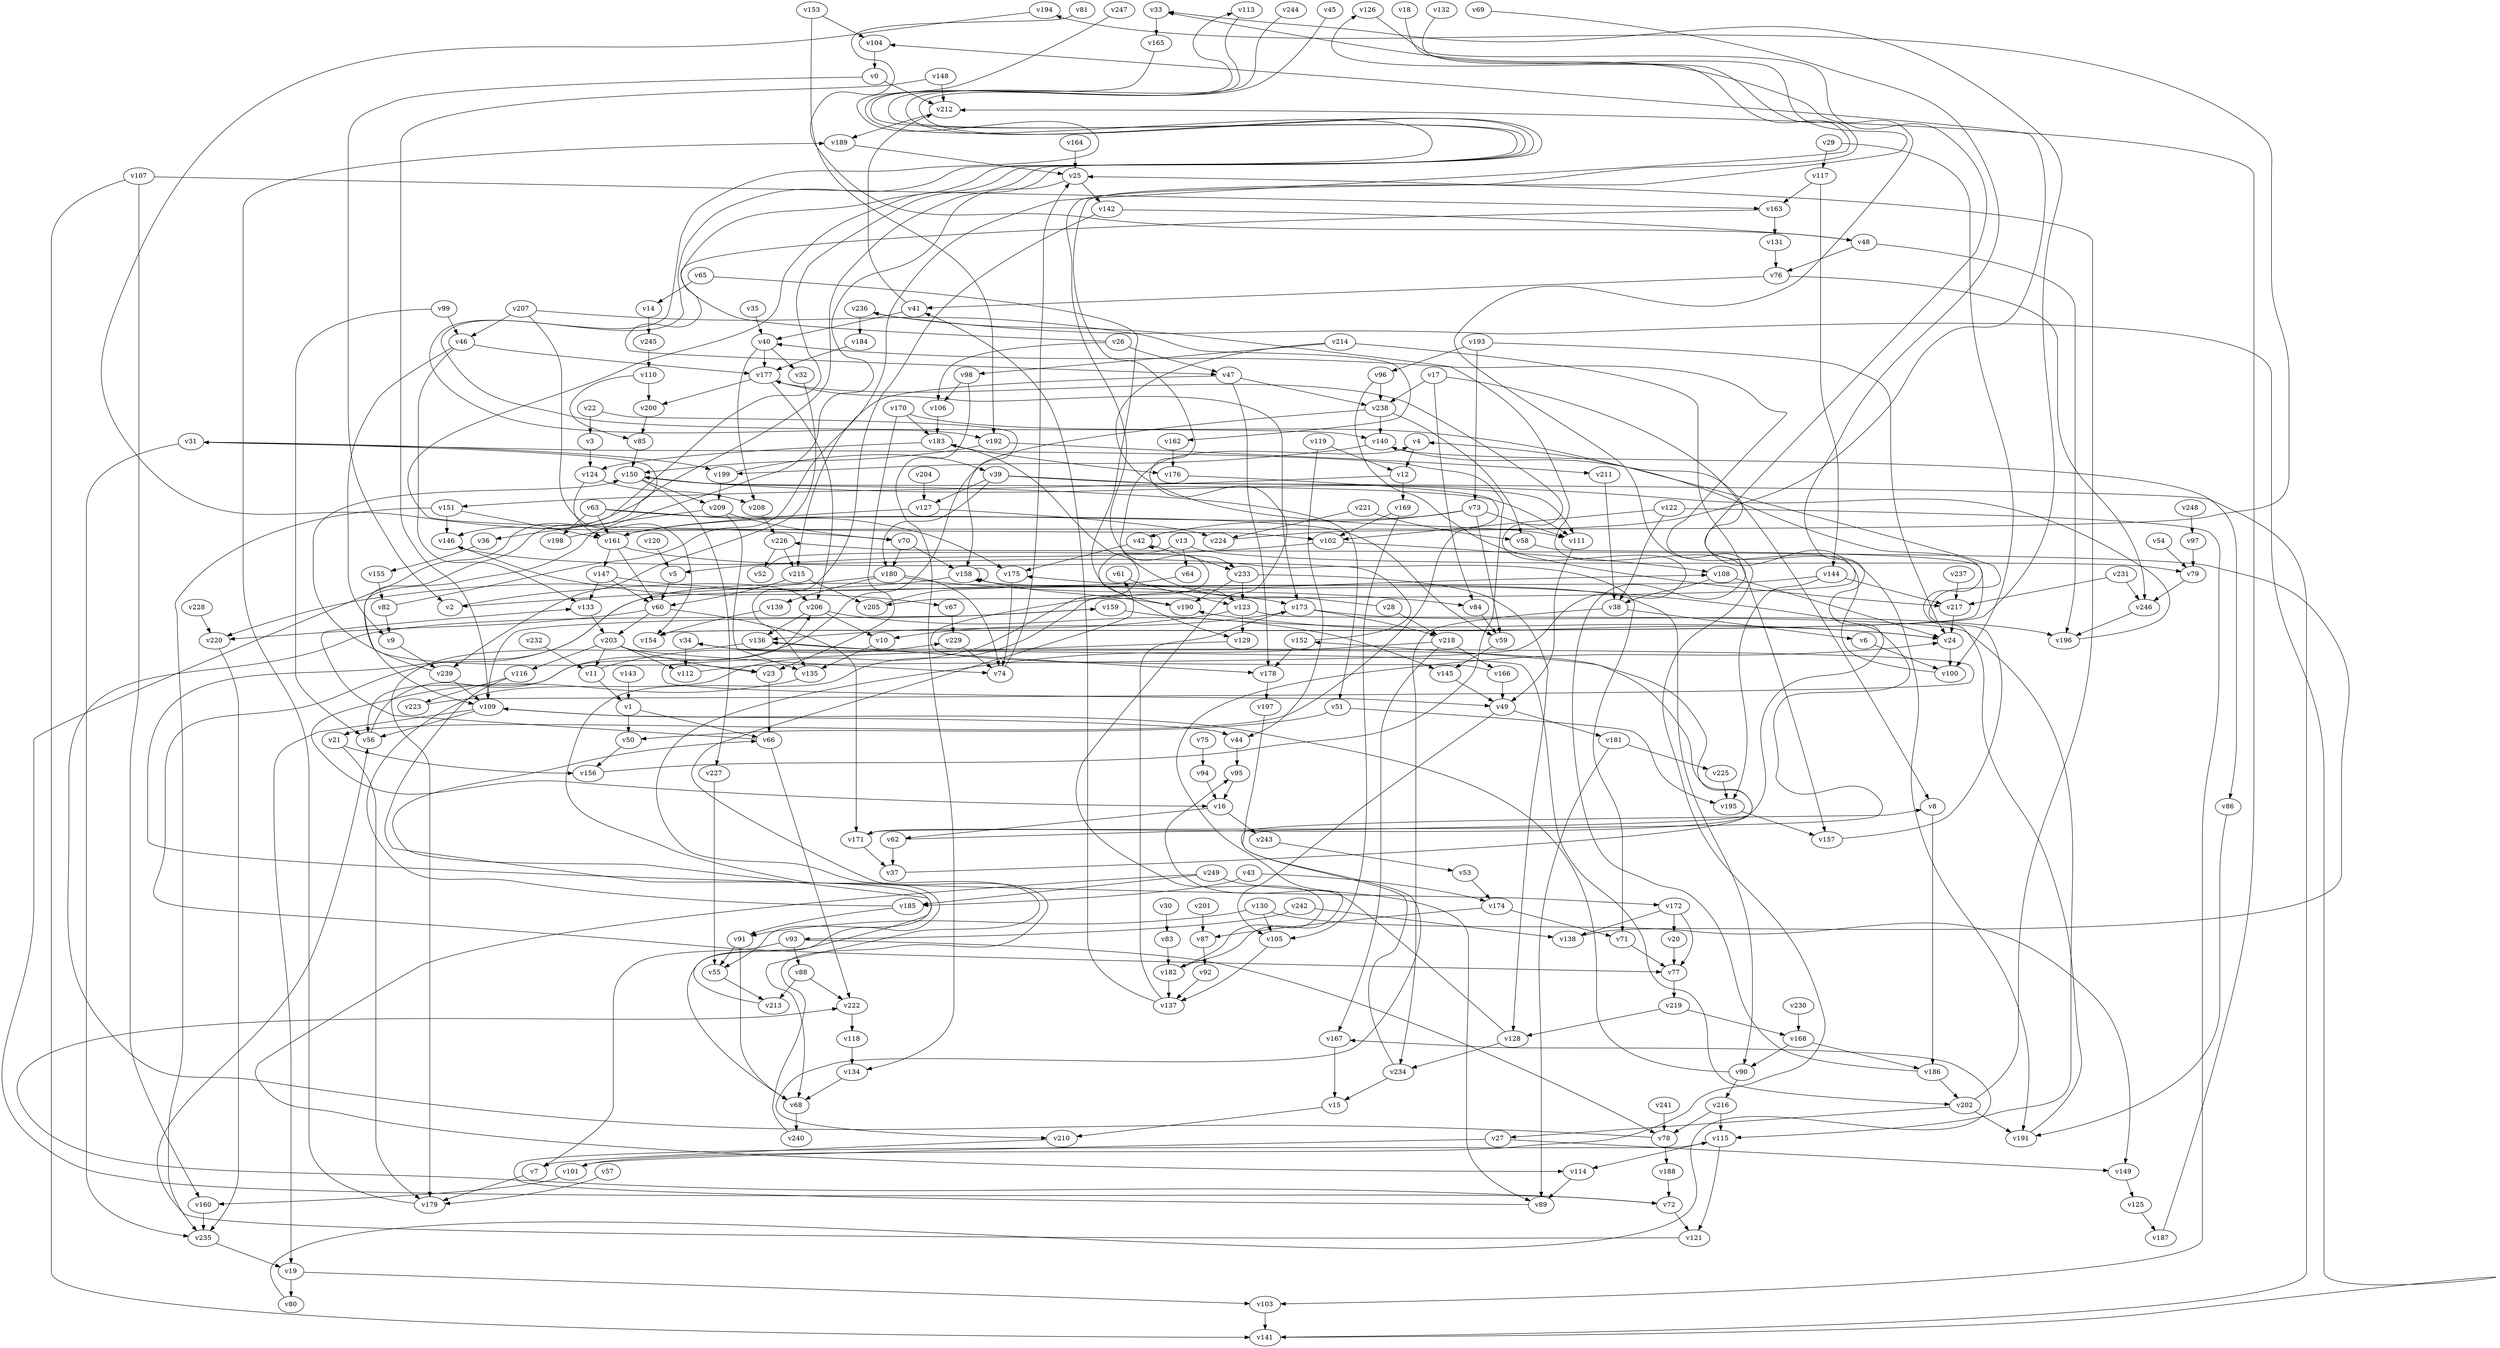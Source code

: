 // Benchmark game 369 - 250 vertices
// time_bound: 109
// targets: v97
digraph G {
    v0 [name="v0", player=1];
    v1 [name="v1", player=0];
    v2 [name="v2", player=0];
    v3 [name="v3", player=1];
    v4 [name="v4", player=1];
    v5 [name="v5", player=1];
    v6 [name="v6", player=0];
    v7 [name="v7", player=0];
    v8 [name="v8", player=0];
    v9 [name="v9", player=1];
    v10 [name="v10", player=1];
    v11 [name="v11", player=1];
    v12 [name="v12", player=0];
    v13 [name="v13", player=1];
    v14 [name="v14", player=1];
    v15 [name="v15", player=1];
    v16 [name="v16", player=1];
    v17 [name="v17", player=1];
    v18 [name="v18", player=0];
    v19 [name="v19", player=1];
    v20 [name="v20", player=0];
    v21 [name="v21", player=0];
    v22 [name="v22", player=0];
    v23 [name="v23", player=0];
    v24 [name="v24", player=0];
    v25 [name="v25", player=1];
    v26 [name="v26", player=1];
    v27 [name="v27", player=0];
    v28 [name="v28", player=0];
    v29 [name="v29", player=0];
    v30 [name="v30", player=1];
    v31 [name="v31", player=0];
    v32 [name="v32", player=0];
    v33 [name="v33", player=1];
    v34 [name="v34", player=0];
    v35 [name="v35", player=1];
    v36 [name="v36", player=1];
    v37 [name="v37", player=1];
    v38 [name="v38", player=0];
    v39 [name="v39", player=1];
    v40 [name="v40", player=0];
    v41 [name="v41", player=1];
    v42 [name="v42", player=1];
    v43 [name="v43", player=1];
    v44 [name="v44", player=0];
    v45 [name="v45", player=0];
    v46 [name="v46", player=0];
    v47 [name="v47", player=1];
    v48 [name="v48", player=1];
    v49 [name="v49", player=0];
    v50 [name="v50", player=0];
    v51 [name="v51", player=0];
    v52 [name="v52", player=1];
    v53 [name="v53", player=1];
    v54 [name="v54", player=1];
    v55 [name="v55", player=1];
    v56 [name="v56", player=0];
    v57 [name="v57", player=0];
    v58 [name="v58", player=1];
    v59 [name="v59", player=0];
    v60 [name="v60", player=0];
    v61 [name="v61", player=1];
    v62 [name="v62", player=1];
    v63 [name="v63", player=0];
    v64 [name="v64", player=1];
    v65 [name="v65", player=1];
    v66 [name="v66", player=1];
    v67 [name="v67", player=0];
    v68 [name="v68", player=1];
    v69 [name="v69", player=0];
    v70 [name="v70", player=1];
    v71 [name="v71", player=0];
    v72 [name="v72", player=0];
    v73 [name="v73", player=0];
    v74 [name="v74", player=1];
    v75 [name="v75", player=0];
    v76 [name="v76", player=1];
    v77 [name="v77", player=0];
    v78 [name="v78", player=0];
    v79 [name="v79", player=1];
    v80 [name="v80", player=0];
    v81 [name="v81", player=0];
    v82 [name="v82", player=0];
    v83 [name="v83", player=0];
    v84 [name="v84", player=0];
    v85 [name="v85", player=0];
    v86 [name="v86", player=1];
    v87 [name="v87", player=0];
    v88 [name="v88", player=0];
    v89 [name="v89", player=1];
    v90 [name="v90", player=0];
    v91 [name="v91", player=1];
    v92 [name="v92", player=0];
    v93 [name="v93", player=1];
    v94 [name="v94", player=0];
    v95 [name="v95", player=0];
    v96 [name="v96", player=1];
    v97 [name="v97", player=1, target=1];
    v98 [name="v98", player=1];
    v99 [name="v99", player=0];
    v100 [name="v100", player=0];
    v101 [name="v101", player=1];
    v102 [name="v102", player=0];
    v103 [name="v103", player=0];
    v104 [name="v104", player=1];
    v105 [name="v105", player=0];
    v106 [name="v106", player=1];
    v107 [name="v107", player=1];
    v108 [name="v108", player=1];
    v109 [name="v109", player=1];
    v110 [name="v110", player=0];
    v111 [name="v111", player=1];
    v112 [name="v112", player=0];
    v113 [name="v113", player=1];
    v114 [name="v114", player=1];
    v115 [name="v115", player=1];
    v116 [name="v116", player=0];
    v117 [name="v117", player=0];
    v118 [name="v118", player=1];
    v119 [name="v119", player=1];
    v120 [name="v120", player=0];
    v121 [name="v121", player=1];
    v122 [name="v122", player=1];
    v123 [name="v123", player=1];
    v124 [name="v124", player=0];
    v125 [name="v125", player=0];
    v126 [name="v126", player=1];
    v127 [name="v127", player=1];
    v128 [name="v128", player=1];
    v129 [name="v129", player=1];
    v130 [name="v130", player=1];
    v131 [name="v131", player=1];
    v132 [name="v132", player=1];
    v133 [name="v133", player=1];
    v134 [name="v134", player=0];
    v135 [name="v135", player=0];
    v136 [name="v136", player=1];
    v137 [name="v137", player=1];
    v138 [name="v138", player=0];
    v139 [name="v139", player=0];
    v140 [name="v140", player=1];
    v141 [name="v141", player=1];
    v142 [name="v142", player=1];
    v143 [name="v143", player=0];
    v144 [name="v144", player=1];
    v145 [name="v145", player=0];
    v146 [name="v146", player=0];
    v147 [name="v147", player=0];
    v148 [name="v148", player=0];
    v149 [name="v149", player=0];
    v150 [name="v150", player=0];
    v151 [name="v151", player=0];
    v152 [name="v152", player=0];
    v153 [name="v153", player=1];
    v154 [name="v154", player=1];
    v155 [name="v155", player=1];
    v156 [name="v156", player=1];
    v157 [name="v157", player=0];
    v158 [name="v158", player=0];
    v159 [name="v159", player=0];
    v160 [name="v160", player=0];
    v161 [name="v161", player=1];
    v162 [name="v162", player=1];
    v163 [name="v163", player=1];
    v164 [name="v164", player=1];
    v165 [name="v165", player=1];
    v166 [name="v166", player=1];
    v167 [name="v167", player=0];
    v168 [name="v168", player=1];
    v169 [name="v169", player=0];
    v170 [name="v170", player=0];
    v171 [name="v171", player=1];
    v172 [name="v172", player=1];
    v173 [name="v173", player=0];
    v174 [name="v174", player=1];
    v175 [name="v175", player=0];
    v176 [name="v176", player=1];
    v177 [name="v177", player=0];
    v178 [name="v178", player=1];
    v179 [name="v179", player=1];
    v180 [name="v180", player=1];
    v181 [name="v181", player=1];
    v182 [name="v182", player=1];
    v183 [name="v183", player=1];
    v184 [name="v184", player=1];
    v185 [name="v185", player=0];
    v186 [name="v186", player=1];
    v187 [name="v187", player=1];
    v188 [name="v188", player=1];
    v189 [name="v189", player=1];
    v190 [name="v190", player=0];
    v191 [name="v191", player=0];
    v192 [name="v192", player=0];
    v193 [name="v193", player=0];
    v194 [name="v194", player=1];
    v195 [name="v195", player=1];
    v196 [name="v196", player=1];
    v197 [name="v197", player=1];
    v198 [name="v198", player=1];
    v199 [name="v199", player=0];
    v200 [name="v200", player=1];
    v201 [name="v201", player=0];
    v202 [name="v202", player=0];
    v203 [name="v203", player=1];
    v204 [name="v204", player=0];
    v205 [name="v205", player=1];
    v206 [name="v206", player=0];
    v207 [name="v207", player=1];
    v208 [name="v208", player=1];
    v209 [name="v209", player=1];
    v210 [name="v210", player=0];
    v211 [name="v211", player=1];
    v212 [name="v212", player=1];
    v213 [name="v213", player=0];
    v214 [name="v214", player=0];
    v215 [name="v215", player=1];
    v216 [name="v216", player=1];
    v217 [name="v217", player=0];
    v218 [name="v218", player=0];
    v219 [name="v219", player=0];
    v220 [name="v220", player=1];
    v221 [name="v221", player=0];
    v222 [name="v222", player=0];
    v223 [name="v223", player=0];
    v224 [name="v224", player=1];
    v225 [name="v225", player=0];
    v226 [name="v226", player=1];
    v227 [name="v227", player=1];
    v228 [name="v228", player=1];
    v229 [name="v229", player=0];
    v230 [name="v230", player=0];
    v231 [name="v231", player=1];
    v232 [name="v232", player=0];
    v233 [name="v233", player=1];
    v234 [name="v234", player=1];
    v235 [name="v235", player=1];
    v236 [name="v236", player=0];
    v237 [name="v237", player=0];
    v238 [name="v238", player=0];
    v239 [name="v239", player=1];
    v240 [name="v240", player=1];
    v241 [name="v241", player=0];
    v242 [name="v242", player=0];
    v243 [name="v243", player=1];
    v244 [name="v244", player=0];
    v245 [name="v245", player=0];
    v246 [name="v246", player=0];
    v247 [name="v247", player=0];
    v248 [name="v248", player=1];
    v249 [name="v249", player=0];

    v0 -> v212;
    v1 -> v50;
    v2 -> v206 [constraint="t mod 3 == 1"];
    v3 -> v124;
    v4 -> v12;
    v5 -> v60;
    v6 -> v100;
    v7 -> v179;
    v8 -> v186;
    v9 -> v239;
    v10 -> v135;
    v11 -> v229 [constraint="t >= 1"];
    v12 -> v151 [constraint="t < 5"];
    v13 -> v79;
    v14 -> v245;
    v15 -> v210;
    v16 -> v243;
    v17 -> v8;
    v18 -> v68 [constraint="t >= 4"];
    v19 -> v80;
    v20 -> v77;
    v21 -> v179;
    v22 -> v56 [constraint="t < 13"];
    v23 -> v66;
    v24 -> v190 [constraint="t mod 2 == 1"];
    v25 -> v109 [constraint="t < 6"];
    v26 -> v113 [constraint="t < 7"];
    v27 -> v149;
    v28 -> v4 [constraint="t mod 3 == 0"];
    v29 -> v100;
    v30 -> v83;
    v31 -> v23 [constraint="t >= 4"];
    v32 -> v239 [constraint="t >= 2"];
    v33 -> v165;
    v34 -> v202 [constraint="t >= 3"];
    v35 -> v40;
    v36 -> v155;
    v37 -> v152 [constraint="t >= 5"];
    v38 -> v234;
    v39 -> v180;
    v40 -> v208;
    v41 -> v40;
    v42 -> v233;
    v43 -> v185;
    v44 -> v95;
    v45 -> v72 [constraint="t mod 3 == 0"];
    v46 -> v177;
    v47 -> v215;
    v48 -> v76;
    v49 -> v105;
    v50 -> v156;
    v51 -> v195;
    v52 -> v233 [constraint="t >= 2"];
    v53 -> v174;
    v54 -> v79;
    v55 -> v213;
    v56 -> v206 [constraint="t < 9"];
    v57 -> v179;
    v58 -> v154 [constraint="t < 15"];
    v59 -> v145;
    v60 -> v203;
    v61 -> v123;
    v62 -> v34 [constraint="t >= 3"];
    v63 -> v175;
    v64 -> v77 [constraint="t < 15"];
    v65 -> v14;
    v66 -> v133 [constraint="t >= 4"];
    v67 -> v229;
    v68 -> v240;
    v69 -> v191 [constraint="t mod 3 == 2"];
    v70 -> v180;
    v71 -> v77;
    v72 -> v222 [constraint="t mod 5 == 0"];
    v73 -> v111;
    v74 -> v25;
    v75 -> v94;
    v76 -> v246;
    v77 -> v219;
    v78 -> v159 [constraint="t >= 4"];
    v79 -> v246;
    v80 -> v167 [constraint="t >= 3"];
    v81 -> v48 [constraint="t < 7"];
    v82 -> v126 [constraint="t >= 5"];
    v83 -> v182;
    v84 -> v59;
    v85 -> v150;
    v86 -> v191;
    v87 -> v92;
    v88 -> v222;
    v89 -> v115 [constraint="t mod 3 == 0"];
    v90 -> v109;
    v91 -> v68;
    v92 -> v137;
    v93 -> v88;
    v94 -> v16;
    v95 -> v16;
    v96 -> v217 [constraint="t >= 3"];
    v97 -> v79;
    v98 -> v134;
    v99 -> v56;
    v100 -> v40 [constraint="t < 14"];
    v101 -> v33 [constraint="t < 7"];
    v102 -> v5;
    v103 -> v141;
    v104 -> v0;
    v105 -> v137;
    v106 -> v183;
    v107 -> v141;
    v108 -> v24;
    v109 -> v44;
    v110 -> v85 [constraint="t mod 4 == 1"];
    v111 -> v49;
    v112 -> v177 [constraint="t mod 2 == 0"];
    v113 -> v102 [constraint="t >= 2"];
    v114 -> v89;
    v115 -> v121;
    v116 -> v55 [constraint="t < 12"];
    v117 -> v144;
    v118 -> v134;
    v119 -> v44;
    v120 -> v5;
    v121 -> v56 [constraint="t < 5"];
    v122 -> v38;
    v123 -> v129;
    v124 -> v208;
    v125 -> v187;
    v126 -> v171 [constraint="t >= 2"];
    v127 -> v224;
    v128 -> v24 [constraint="t mod 3 == 2"];
    v129 -> v49 [constraint="t < 15"];
    v130 -> v105;
    v131 -> v76;
    v132 -> v182 [constraint="t < 5"];
    v133 -> v203;
    v134 -> v68;
    v135 -> v16 [constraint="t mod 5 == 1"];
    v136 -> v178;
    v137 -> v41;
    v138 -> v226 [constraint="t mod 2 == 1"];
    v139 -> v154;
    v140 -> v86;
    v141 -> v236 [constraint="t mod 3 == 2"];
    v142 -> v135;
    v143 -> v1;
    v144 -> v172 [constraint="t mod 4 == 2"];
    v145 -> v49;
    v146 -> v67 [constraint="t < 14"];
    v147 -> v60;
    v148 -> v109;
    v149 -> v125;
    v150 -> v209;
    v151 -> v161;
    v152 -> v146 [constraint="t >= 4"];
    v153 -> v192;
    v154 -> v33 [constraint="t mod 5 == 2"];
    v155 -> v82;
    v156 -> v31 [constraint="t mod 5 == 3"];
    v157 -> v140 [constraint="t >= 4"];
    v158 -> v158;
    v159 -> v24;
    v160 -> v235;
    v161 -> v60;
    v162 -> v176;
    v163 -> v47 [constraint="t < 5"];
    v164 -> v25;
    v165 -> v140 [constraint="t < 12"];
    v166 -> v108 [constraint="t mod 4 == 0"];
    v167 -> v15;
    v168 -> v186;
    v169 -> v105;
    v170 -> v205 [constraint="t mod 2 == 1"];
    v171 -> v175 [constraint="t < 6"];
    v172 -> v20;
    v173 -> v196;
    v174 -> v87;
    v175 -> v74;
    v176 -> v21 [constraint="t < 15"];
    v177 -> v173;
    v178 -> v197;
    v179 -> v189;
    v180 -> v2;
    v181 -> v225;
    v182 -> v95 [constraint="t >= 1"];
    v183 -> v124;
    v184 -> v177;
    v185 -> v183 [constraint="t < 6"];
    v186 -> v236 [constraint="t >= 5"];
    v187 -> v212;
    v188 -> v72;
    v189 -> v25;
    v190 -> v158 [constraint="t < 12"];
    v191 -> v4 [constraint="t < 12"];
    v192 -> v211;
    v193 -> v96;
    v194 -> v70 [constraint="t < 13"];
    v195 -> v157;
    v196 -> v150 [constraint="t mod 2 == 1"];
    v197 -> v210 [constraint="t >= 1"];
    v198 -> v194 [constraint="t < 5"];
    v199 -> v39 [constraint="t mod 2 == 0"];
    v200 -> v85;
    v201 -> v87;
    v202 -> v191;
    v203 -> v23;
    v204 -> v127;
    v205 -> v123 [constraint="t mod 4 == 0"];
    v206 -> v136;
    v207 -> v162 [constraint="t < 13"];
    v208 -> v226;
    v209 -> v70;
    v210 -> v7;
    v211 -> v38;
    v212 -> v189;
    v213 -> v66 [constraint="t < 5"];
    v214 -> v111 [constraint="t mod 4 == 0"];
    v215 -> v60;
    v216 -> v78;
    v217 -> v24;
    v218 -> v68 [constraint="t >= 3"];
    v219 -> v168;
    v220 -> v235;
    v221 -> v224;
    v222 -> v118;
    v223 -> v136 [constraint="t >= 2"];
    v224 -> v104 [constraint="t < 8"];
    v225 -> v195;
    v226 -> v52;
    v227 -> v55;
    v228 -> v220;
    v229 -> v74;
    v230 -> v168;
    v231 -> v217;
    v232 -> v11;
    v233 -> v190;
    v234 -> v8 [constraint="t < 8"];
    v235 -> v19;
    v236 -> v184;
    v237 -> v217;
    v238 -> v58;
    v239 -> v150;
    v240 -> v61 [constraint="t mod 3 == 1"];
    v241 -> v78;
    v242 -> v138;
    v243 -> v53;
    v244 -> v146 [constraint="t mod 5 == 4"];
    v245 -> v110;
    v246 -> v196;
    v247 -> v192 [constraint="t < 8"];
    v248 -> v97;
    v249 -> v114 [constraint="t >= 1"];
    v17 -> v84;
    v173 -> v218;
    v46 -> v9;
    v153 -> v104;
    v159 -> v109;
    v22 -> v3;
    v115 -> v114;
    v130 -> v91;
    v40 -> v177;
    v202 -> v25;
    v168 -> v90;
    v72 -> v121;
    v172 -> v138;
    v12 -> v169;
    v13 -> v64;
    v238 -> v158;
    v28 -> v218;
    v214 -> v157;
    v152 -> v178;
    v128 -> v234;
    v234 -> v15;
    v19 -> v103;
    v25 -> v142;
    v47 -> v178;
    v137 -> v173;
    v207 -> v46;
    v102 -> v108;
    v107 -> v163;
    v136 -> v179;
    v122 -> v103;
    v27 -> v101;
    v21 -> v156;
    v38 -> v6;
    v93 -> v78;
    v161 -> v71;
    v63 -> v59;
    v82 -> v9;
    v39 -> v127;
    v172 -> v77;
    v171 -> v37;
    v207 -> v154;
    v43 -> v174;
    v40 -> v32;
    v107 -> v160;
    v233 -> v123;
    v249 -> v89;
    v242 -> v93;
    v73 -> v59;
    v13 -> v129;
    v186 -> v202;
    v127 -> v161;
    v101 -> v160;
    v173 -> v10;
    v99 -> v46;
    v203 -> v116;
    v158 -> v90;
    v233 -> v128;
    v91 -> v55;
    v206 -> v145;
    v193 -> v24;
    v163 -> v131;
    v39 -> v111;
    v170 -> v23;
    v177 -> v206;
    v214 -> v98;
    v219 -> v128;
    v206 -> v10;
    v60 -> v171;
    v202 -> v27;
    v215 -> v205;
    v109 -> v19;
    v60 -> v220;
    v122 -> v102;
    v110 -> v200;
    v49 -> v181;
    v47 -> v238;
    v109 -> v56;
    v24 -> v100;
    v218 -> v166;
    v42 -> v42;
    v1 -> v66;
    v174 -> v71;
    v147 -> v173;
    v142 -> v48;
    v73 -> v161;
    v239 -> v109;
    v63 -> v198;
    v26 -> v106;
    v116 -> v223;
    v182 -> v137;
    v31 -> v235;
    v51 -> v50;
    v90 -> v216;
    v150 -> v227;
    v218 -> v167;
    v177 -> v200;
    v96 -> v238;
    v203 -> v11;
    v66 -> v222;
    v150 -> v111;
    v124 -> v161;
    v34 -> v112;
    v39 -> v141;
    v29 -> v117;
    v221 -> v58;
    v41 -> v212;
    v169 -> v102;
    v119 -> v12;
    v249 -> v185;
    v216 -> v115;
    v48 -> v196;
    v144 -> v195;
    v42 -> v175;
    v238 -> v140;
    v76 -> v41;
    v193 -> v73;
    v231 -> v246;
    v26 -> v47;
    v209 -> v36;
    v183 -> v176;
    v98 -> v106;
    v226 -> v215;
    v180 -> v139;
    v144 -> v217;
    v151 -> v235;
    v123 -> v136;
    v150 -> v51;
    v151 -> v146;
    v70 -> v158;
    v209 -> v135;
    v185 -> v91;
    v140 -> v199;
    v117 -> v163;
    v161 -> v147;
    v73 -> v42;
    v180 -> v74;
    v192 -> v150;
    v17 -> v238;
    v130 -> v149;
    v180 -> v84;
    v170 -> v183;
    v88 -> v213;
    v78 -> v188;
    v16 -> v62;
    v147 -> v133;
    v93 -> v7;
    v65 -> v190;
    v148 -> v212;
    v62 -> v37;
    v199 -> v209;
    v63 -> v161;
    v31 -> v199;
    v108 -> v38;
    v181 -> v89;
    v166 -> v49;
    v123 -> v115;
    v46 -> v133;
    v0 -> v2;
    v203 -> v74;
    v158 -> v220;
    v11 -> v1;
    v203 -> v112;
}
